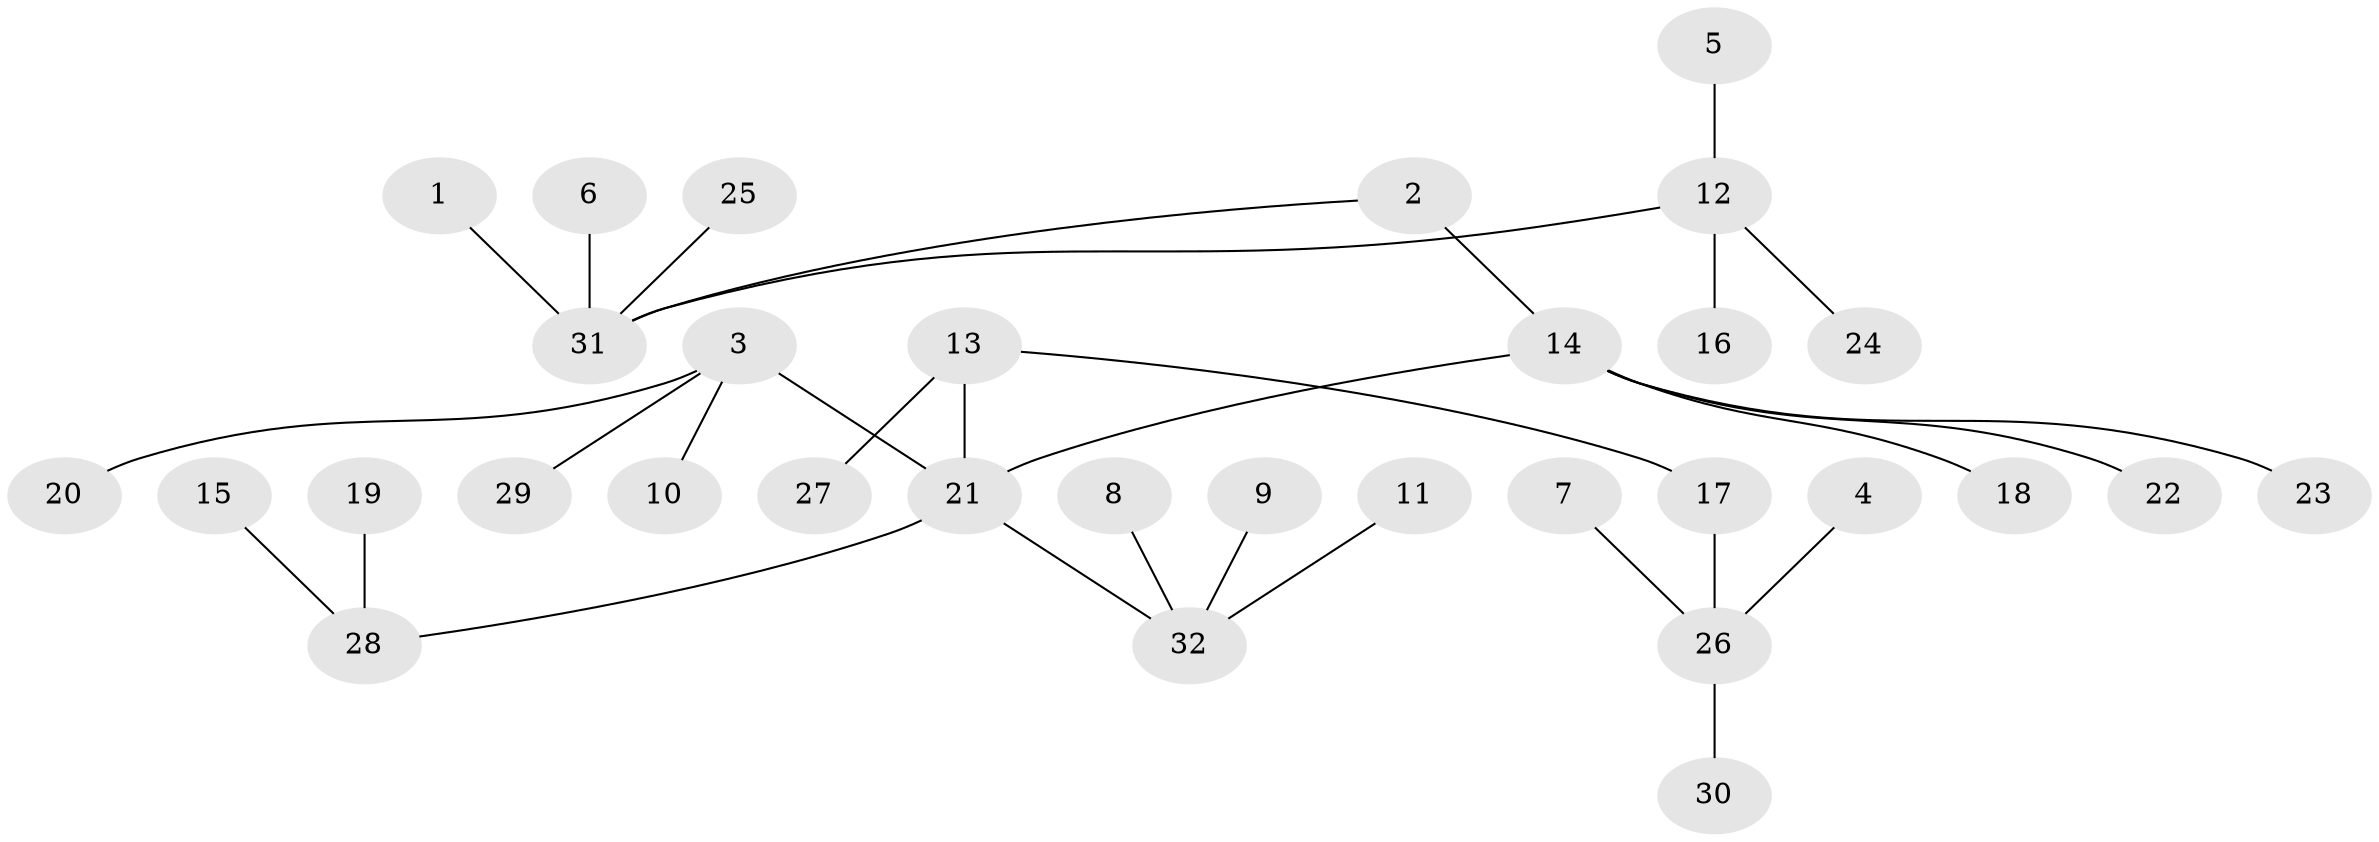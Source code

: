 // original degree distribution, {8: 0.01904761904761905, 6: 0.02857142857142857, 5: 0.02857142857142857, 7: 0.01904761904761905, 3: 0.08571428571428572, 2: 0.24761904761904763, 1: 0.5523809523809524, 4: 0.01904761904761905}
// Generated by graph-tools (version 1.1) at 2025/37/03/04/25 23:37:28]
// undirected, 32 vertices, 31 edges
graph export_dot {
  node [color=gray90,style=filled];
  1;
  2;
  3;
  4;
  5;
  6;
  7;
  8;
  9;
  10;
  11;
  12;
  13;
  14;
  15;
  16;
  17;
  18;
  19;
  20;
  21;
  22;
  23;
  24;
  25;
  26;
  27;
  28;
  29;
  30;
  31;
  32;
  1 -- 31 [weight=1.0];
  2 -- 14 [weight=1.0];
  2 -- 31 [weight=1.0];
  3 -- 10 [weight=1.0];
  3 -- 20 [weight=1.0];
  3 -- 21 [weight=1.0];
  3 -- 29 [weight=1.0];
  4 -- 26 [weight=1.0];
  5 -- 12 [weight=1.0];
  6 -- 31 [weight=1.0];
  7 -- 26 [weight=1.0];
  8 -- 32 [weight=1.0];
  9 -- 32 [weight=1.0];
  11 -- 32 [weight=1.0];
  12 -- 16 [weight=1.0];
  12 -- 24 [weight=1.0];
  12 -- 31 [weight=1.0];
  13 -- 17 [weight=1.0];
  13 -- 21 [weight=1.0];
  13 -- 27 [weight=1.0];
  14 -- 18 [weight=1.0];
  14 -- 21 [weight=1.0];
  14 -- 22 [weight=1.0];
  14 -- 23 [weight=1.0];
  15 -- 28 [weight=1.0];
  17 -- 26 [weight=1.0];
  19 -- 28 [weight=1.0];
  21 -- 28 [weight=1.0];
  21 -- 32 [weight=1.0];
  25 -- 31 [weight=1.0];
  26 -- 30 [weight=1.0];
}

